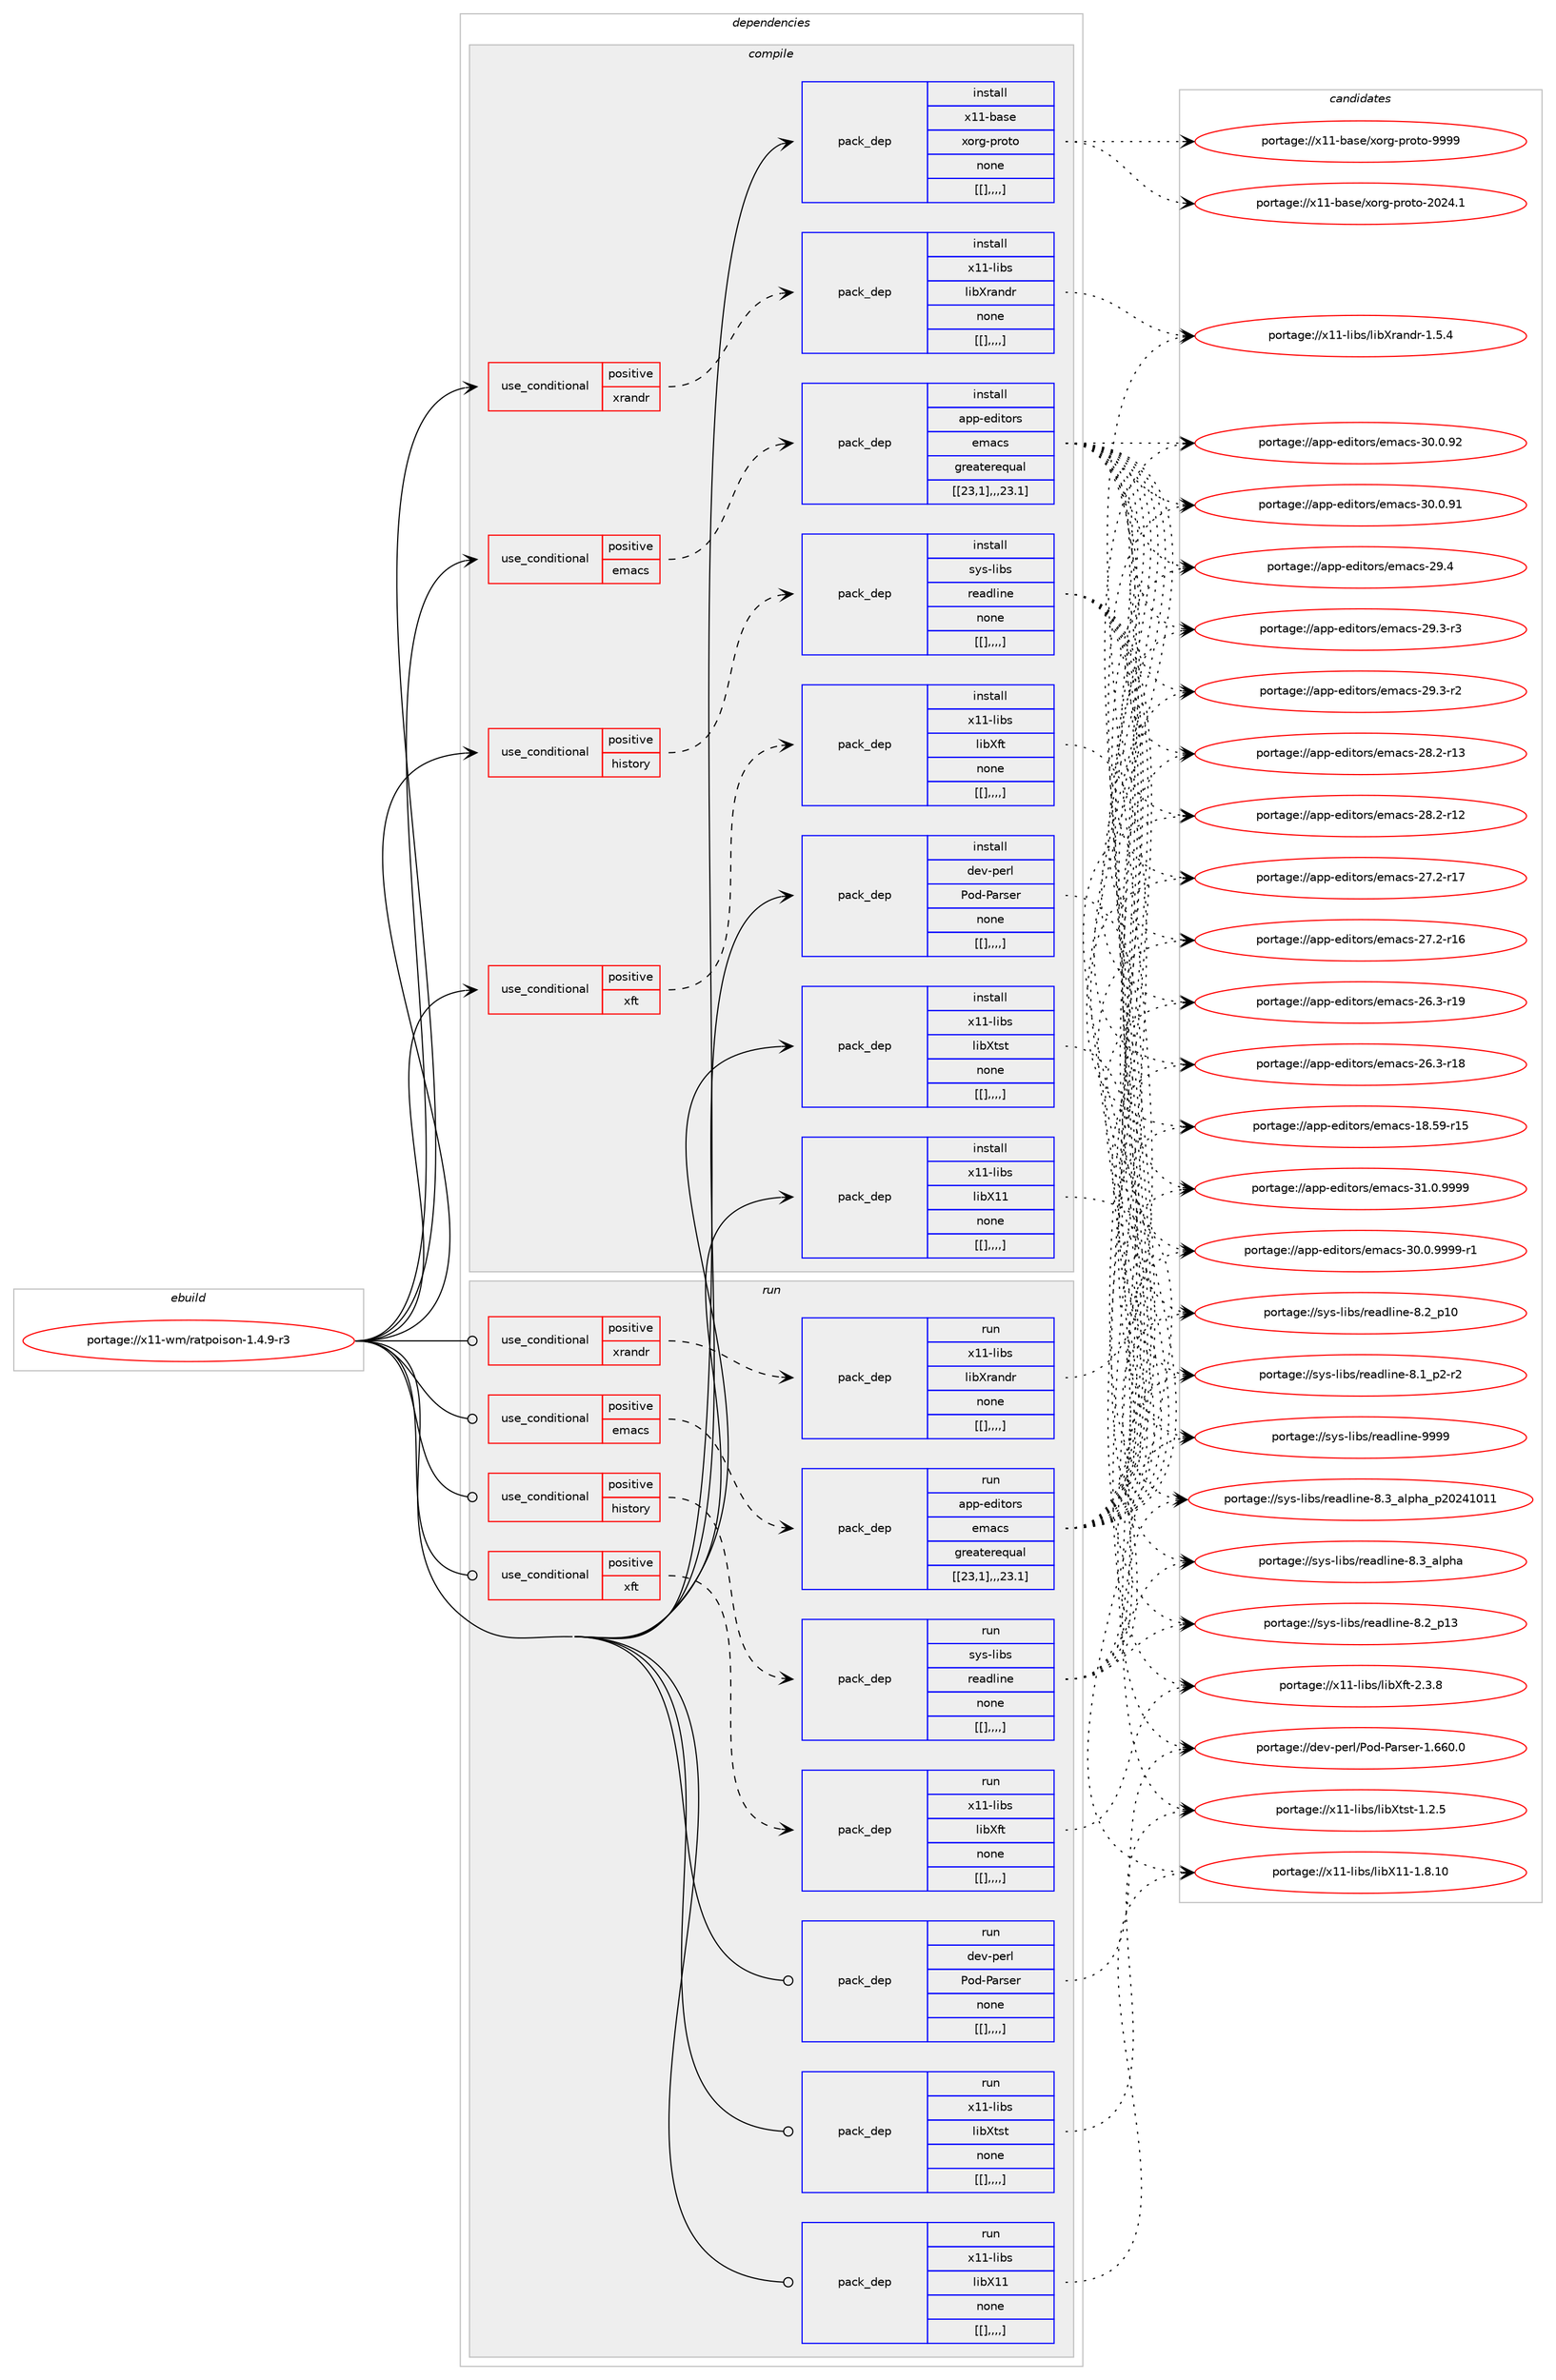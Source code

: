 digraph prolog {

# *************
# Graph options
# *************

newrank=true;
concentrate=true;
compound=true;
graph [rankdir=LR,fontname=Helvetica,fontsize=10,ranksep=1.5];#, ranksep=2.5, nodesep=0.2];
edge  [arrowhead=vee];
node  [fontname=Helvetica,fontsize=10];

# **********
# The ebuild
# **********

subgraph cluster_leftcol {
color=gray;
label=<<i>ebuild</i>>;
id [label="portage://x11-wm/ratpoison-1.4.9-r3", color=red, width=4, href="../x11-wm/ratpoison-1.4.9-r3.svg"];
}

# ****************
# The dependencies
# ****************

subgraph cluster_midcol {
color=gray;
label=<<i>dependencies</i>>;
subgraph cluster_compile {
fillcolor="#eeeeee";
style=filled;
label=<<i>compile</i>>;
subgraph cond130734 {
dependency493386 [label=<<TABLE BORDER="0" CELLBORDER="1" CELLSPACING="0" CELLPADDING="4"><TR><TD ROWSPAN="3" CELLPADDING="10">use_conditional</TD></TR><TR><TD>positive</TD></TR><TR><TD>emacs</TD></TR></TABLE>>, shape=none, color=red];
subgraph pack358944 {
dependency493431 [label=<<TABLE BORDER="0" CELLBORDER="1" CELLSPACING="0" CELLPADDING="4" WIDTH="220"><TR><TD ROWSPAN="6" CELLPADDING="30">pack_dep</TD></TR><TR><TD WIDTH="110">install</TD></TR><TR><TD>app-editors</TD></TR><TR><TD>emacs</TD></TR><TR><TD>greaterequal</TD></TR><TR><TD>[[23,1],,,23.1]</TD></TR></TABLE>>, shape=none, color=blue];
}
dependency493386:e -> dependency493431:w [weight=20,style="dashed",arrowhead="vee"];
}
id:e -> dependency493386:w [weight=20,style="solid",arrowhead="vee"];
subgraph cond130758 {
dependency493475 [label=<<TABLE BORDER="0" CELLBORDER="1" CELLSPACING="0" CELLPADDING="4"><TR><TD ROWSPAN="3" CELLPADDING="10">use_conditional</TD></TR><TR><TD>positive</TD></TR><TR><TD>history</TD></TR></TABLE>>, shape=none, color=red];
subgraph pack359027 {
dependency493503 [label=<<TABLE BORDER="0" CELLBORDER="1" CELLSPACING="0" CELLPADDING="4" WIDTH="220"><TR><TD ROWSPAN="6" CELLPADDING="30">pack_dep</TD></TR><TR><TD WIDTH="110">install</TD></TR><TR><TD>sys-libs</TD></TR><TR><TD>readline</TD></TR><TR><TD>none</TD></TR><TR><TD>[[],,,,]</TD></TR></TABLE>>, shape=none, color=blue];
}
dependency493475:e -> dependency493503:w [weight=20,style="dashed",arrowhead="vee"];
}
id:e -> dependency493475:w [weight=20,style="solid",arrowhead="vee"];
subgraph cond130784 {
dependency493556 [label=<<TABLE BORDER="0" CELLBORDER="1" CELLSPACING="0" CELLPADDING="4"><TR><TD ROWSPAN="3" CELLPADDING="10">use_conditional</TD></TR><TR><TD>positive</TD></TR><TR><TD>xft</TD></TR></TABLE>>, shape=none, color=red];
subgraph pack359064 {
dependency493629 [label=<<TABLE BORDER="0" CELLBORDER="1" CELLSPACING="0" CELLPADDING="4" WIDTH="220"><TR><TD ROWSPAN="6" CELLPADDING="30">pack_dep</TD></TR><TR><TD WIDTH="110">install</TD></TR><TR><TD>x11-libs</TD></TR><TR><TD>libXft</TD></TR><TR><TD>none</TD></TR><TR><TD>[[],,,,]</TD></TR></TABLE>>, shape=none, color=blue];
}
dependency493556:e -> dependency493629:w [weight=20,style="dashed",arrowhead="vee"];
}
id:e -> dependency493556:w [weight=20,style="solid",arrowhead="vee"];
subgraph cond130818 {
dependency493660 [label=<<TABLE BORDER="0" CELLBORDER="1" CELLSPACING="0" CELLPADDING="4"><TR><TD ROWSPAN="3" CELLPADDING="10">use_conditional</TD></TR><TR><TD>positive</TD></TR><TR><TD>xrandr</TD></TR></TABLE>>, shape=none, color=red];
subgraph pack359131 {
dependency493685 [label=<<TABLE BORDER="0" CELLBORDER="1" CELLSPACING="0" CELLPADDING="4" WIDTH="220"><TR><TD ROWSPAN="6" CELLPADDING="30">pack_dep</TD></TR><TR><TD WIDTH="110">install</TD></TR><TR><TD>x11-libs</TD></TR><TR><TD>libXrandr</TD></TR><TR><TD>none</TD></TR><TR><TD>[[],,,,]</TD></TR></TABLE>>, shape=none, color=blue];
}
dependency493660:e -> dependency493685:w [weight=20,style="dashed",arrowhead="vee"];
}
id:e -> dependency493660:w [weight=20,style="solid",arrowhead="vee"];
subgraph pack359146 {
dependency493709 [label=<<TABLE BORDER="0" CELLBORDER="1" CELLSPACING="0" CELLPADDING="4" WIDTH="220"><TR><TD ROWSPAN="6" CELLPADDING="30">pack_dep</TD></TR><TR><TD WIDTH="110">install</TD></TR><TR><TD>dev-perl</TD></TR><TR><TD>Pod-Parser</TD></TR><TR><TD>none</TD></TR><TR><TD>[[],,,,]</TD></TR></TABLE>>, shape=none, color=blue];
}
id:e -> dependency493709:w [weight=20,style="solid",arrowhead="vee"];
subgraph pack359192 {
dependency493822 [label=<<TABLE BORDER="0" CELLBORDER="1" CELLSPACING="0" CELLPADDING="4" WIDTH="220"><TR><TD ROWSPAN="6" CELLPADDING="30">pack_dep</TD></TR><TR><TD WIDTH="110">install</TD></TR><TR><TD>x11-base</TD></TR><TR><TD>xorg-proto</TD></TR><TR><TD>none</TD></TR><TR><TD>[[],,,,]</TD></TR></TABLE>>, shape=none, color=blue];
}
id:e -> dependency493822:w [weight=20,style="solid",arrowhead="vee"];
subgraph pack359290 {
dependency493890 [label=<<TABLE BORDER="0" CELLBORDER="1" CELLSPACING="0" CELLPADDING="4" WIDTH="220"><TR><TD ROWSPAN="6" CELLPADDING="30">pack_dep</TD></TR><TR><TD WIDTH="110">install</TD></TR><TR><TD>x11-libs</TD></TR><TR><TD>libX11</TD></TR><TR><TD>none</TD></TR><TR><TD>[[],,,,]</TD></TR></TABLE>>, shape=none, color=blue];
}
id:e -> dependency493890:w [weight=20,style="solid",arrowhead="vee"];
subgraph pack359329 {
dependency493957 [label=<<TABLE BORDER="0" CELLBORDER="1" CELLSPACING="0" CELLPADDING="4" WIDTH="220"><TR><TD ROWSPAN="6" CELLPADDING="30">pack_dep</TD></TR><TR><TD WIDTH="110">install</TD></TR><TR><TD>x11-libs</TD></TR><TR><TD>libXtst</TD></TR><TR><TD>none</TD></TR><TR><TD>[[],,,,]</TD></TR></TABLE>>, shape=none, color=blue];
}
id:e -> dependency493957:w [weight=20,style="solid",arrowhead="vee"];
}
subgraph cluster_compileandrun {
fillcolor="#eeeeee";
style=filled;
label=<<i>compile and run</i>>;
}
subgraph cluster_run {
fillcolor="#eeeeee";
style=filled;
label=<<i>run</i>>;
subgraph cond130897 {
dependency493963 [label=<<TABLE BORDER="0" CELLBORDER="1" CELLSPACING="0" CELLPADDING="4"><TR><TD ROWSPAN="3" CELLPADDING="10">use_conditional</TD></TR><TR><TD>positive</TD></TR><TR><TD>emacs</TD></TR></TABLE>>, shape=none, color=red];
subgraph pack359366 {
dependency493968 [label=<<TABLE BORDER="0" CELLBORDER="1" CELLSPACING="0" CELLPADDING="4" WIDTH="220"><TR><TD ROWSPAN="6" CELLPADDING="30">pack_dep</TD></TR><TR><TD WIDTH="110">run</TD></TR><TR><TD>app-editors</TD></TR><TR><TD>emacs</TD></TR><TR><TD>greaterequal</TD></TR><TR><TD>[[23,1],,,23.1]</TD></TR></TABLE>>, shape=none, color=blue];
}
dependency493963:e -> dependency493968:w [weight=20,style="dashed",arrowhead="vee"];
}
id:e -> dependency493963:w [weight=20,style="solid",arrowhead="odot"];
subgraph cond130900 {
dependency493975 [label=<<TABLE BORDER="0" CELLBORDER="1" CELLSPACING="0" CELLPADDING="4"><TR><TD ROWSPAN="3" CELLPADDING="10">use_conditional</TD></TR><TR><TD>positive</TD></TR><TR><TD>history</TD></TR></TABLE>>, shape=none, color=red];
subgraph pack359373 {
dependency494040 [label=<<TABLE BORDER="0" CELLBORDER="1" CELLSPACING="0" CELLPADDING="4" WIDTH="220"><TR><TD ROWSPAN="6" CELLPADDING="30">pack_dep</TD></TR><TR><TD WIDTH="110">run</TD></TR><TR><TD>sys-libs</TD></TR><TR><TD>readline</TD></TR><TR><TD>none</TD></TR><TR><TD>[[],,,,]</TD></TR></TABLE>>, shape=none, color=blue];
}
dependency493975:e -> dependency494040:w [weight=20,style="dashed",arrowhead="vee"];
}
id:e -> dependency493975:w [weight=20,style="solid",arrowhead="odot"];
subgraph cond130917 {
dependency494049 [label=<<TABLE BORDER="0" CELLBORDER="1" CELLSPACING="0" CELLPADDING="4"><TR><TD ROWSPAN="3" CELLPADDING="10">use_conditional</TD></TR><TR><TD>positive</TD></TR><TR><TD>xft</TD></TR></TABLE>>, shape=none, color=red];
subgraph pack359435 {
dependency494054 [label=<<TABLE BORDER="0" CELLBORDER="1" CELLSPACING="0" CELLPADDING="4" WIDTH="220"><TR><TD ROWSPAN="6" CELLPADDING="30">pack_dep</TD></TR><TR><TD WIDTH="110">run</TD></TR><TR><TD>x11-libs</TD></TR><TR><TD>libXft</TD></TR><TR><TD>none</TD></TR><TR><TD>[[],,,,]</TD></TR></TABLE>>, shape=none, color=blue];
}
dependency494049:e -> dependency494054:w [weight=20,style="dashed",arrowhead="vee"];
}
id:e -> dependency494049:w [weight=20,style="solid",arrowhead="odot"];
subgraph cond130928 {
dependency494105 [label=<<TABLE BORDER="0" CELLBORDER="1" CELLSPACING="0" CELLPADDING="4"><TR><TD ROWSPAN="3" CELLPADDING="10">use_conditional</TD></TR><TR><TD>positive</TD></TR><TR><TD>xrandr</TD></TR></TABLE>>, shape=none, color=red];
subgraph pack359494 {
dependency494131 [label=<<TABLE BORDER="0" CELLBORDER="1" CELLSPACING="0" CELLPADDING="4" WIDTH="220"><TR><TD ROWSPAN="6" CELLPADDING="30">pack_dep</TD></TR><TR><TD WIDTH="110">run</TD></TR><TR><TD>x11-libs</TD></TR><TR><TD>libXrandr</TD></TR><TR><TD>none</TD></TR><TR><TD>[[],,,,]</TD></TR></TABLE>>, shape=none, color=blue];
}
dependency494105:e -> dependency494131:w [weight=20,style="dashed",arrowhead="vee"];
}
id:e -> dependency494105:w [weight=20,style="solid",arrowhead="odot"];
subgraph pack359497 {
dependency494158 [label=<<TABLE BORDER="0" CELLBORDER="1" CELLSPACING="0" CELLPADDING="4" WIDTH="220"><TR><TD ROWSPAN="6" CELLPADDING="30">pack_dep</TD></TR><TR><TD WIDTH="110">run</TD></TR><TR><TD>dev-perl</TD></TR><TR><TD>Pod-Parser</TD></TR><TR><TD>none</TD></TR><TR><TD>[[],,,,]</TD></TR></TABLE>>, shape=none, color=blue];
}
id:e -> dependency494158:w [weight=20,style="solid",arrowhead="odot"];
subgraph pack359540 {
dependency494235 [label=<<TABLE BORDER="0" CELLBORDER="1" CELLSPACING="0" CELLPADDING="4" WIDTH="220"><TR><TD ROWSPAN="6" CELLPADDING="30">pack_dep</TD></TR><TR><TD WIDTH="110">run</TD></TR><TR><TD>x11-libs</TD></TR><TR><TD>libX11</TD></TR><TR><TD>none</TD></TR><TR><TD>[[],,,,]</TD></TR></TABLE>>, shape=none, color=blue];
}
id:e -> dependency494235:w [weight=20,style="solid",arrowhead="odot"];
subgraph pack359582 {
dependency494263 [label=<<TABLE BORDER="0" CELLBORDER="1" CELLSPACING="0" CELLPADDING="4" WIDTH="220"><TR><TD ROWSPAN="6" CELLPADDING="30">pack_dep</TD></TR><TR><TD WIDTH="110">run</TD></TR><TR><TD>x11-libs</TD></TR><TR><TD>libXtst</TD></TR><TR><TD>none</TD></TR><TR><TD>[[],,,,]</TD></TR></TABLE>>, shape=none, color=blue];
}
id:e -> dependency494263:w [weight=20,style="solid",arrowhead="odot"];
}
}

# **************
# The candidates
# **************

subgraph cluster_choices {
rank=same;
color=gray;
label=<<i>candidates</i>>;

subgraph choice358769 {
color=black;
nodesep=1;
choice971121124510110010511611111411547101109979911545514946484657575757 [label="portage://app-editors/emacs-31.0.9999", color=red, width=4,href="../app-editors/emacs-31.0.9999.svg"];
choice9711211245101100105116111114115471011099799115455148464846575757574511449 [label="portage://app-editors/emacs-30.0.9999-r1", color=red, width=4,href="../app-editors/emacs-30.0.9999-r1.svg"];
choice97112112451011001051161111141154710110997991154551484648465750 [label="portage://app-editors/emacs-30.0.92", color=red, width=4,href="../app-editors/emacs-30.0.92.svg"];
choice97112112451011001051161111141154710110997991154551484648465749 [label="portage://app-editors/emacs-30.0.91", color=red, width=4,href="../app-editors/emacs-30.0.91.svg"];
choice97112112451011001051161111141154710110997991154550574652 [label="portage://app-editors/emacs-29.4", color=red, width=4,href="../app-editors/emacs-29.4.svg"];
choice971121124510110010511611111411547101109979911545505746514511451 [label="portage://app-editors/emacs-29.3-r3", color=red, width=4,href="../app-editors/emacs-29.3-r3.svg"];
choice971121124510110010511611111411547101109979911545505746514511450 [label="portage://app-editors/emacs-29.3-r2", color=red, width=4,href="../app-editors/emacs-29.3-r2.svg"];
choice97112112451011001051161111141154710110997991154550564650451144951 [label="portage://app-editors/emacs-28.2-r13", color=red, width=4,href="../app-editors/emacs-28.2-r13.svg"];
choice97112112451011001051161111141154710110997991154550564650451144950 [label="portage://app-editors/emacs-28.2-r12", color=red, width=4,href="../app-editors/emacs-28.2-r12.svg"];
choice97112112451011001051161111141154710110997991154550554650451144955 [label="portage://app-editors/emacs-27.2-r17", color=red, width=4,href="../app-editors/emacs-27.2-r17.svg"];
choice97112112451011001051161111141154710110997991154550554650451144954 [label="portage://app-editors/emacs-27.2-r16", color=red, width=4,href="../app-editors/emacs-27.2-r16.svg"];
choice97112112451011001051161111141154710110997991154550544651451144957 [label="portage://app-editors/emacs-26.3-r19", color=red, width=4,href="../app-editors/emacs-26.3-r19.svg"];
choice97112112451011001051161111141154710110997991154550544651451144956 [label="portage://app-editors/emacs-26.3-r18", color=red, width=4,href="../app-editors/emacs-26.3-r18.svg"];
choice9711211245101100105116111114115471011099799115454956465357451144953 [label="portage://app-editors/emacs-18.59-r15", color=red, width=4,href="../app-editors/emacs-18.59-r15.svg"];
dependency493431:e -> choice971121124510110010511611111411547101109979911545514946484657575757:w [style=dotted,weight="100"];
dependency493431:e -> choice9711211245101100105116111114115471011099799115455148464846575757574511449:w [style=dotted,weight="100"];
dependency493431:e -> choice97112112451011001051161111141154710110997991154551484648465750:w [style=dotted,weight="100"];
dependency493431:e -> choice97112112451011001051161111141154710110997991154551484648465749:w [style=dotted,weight="100"];
dependency493431:e -> choice97112112451011001051161111141154710110997991154550574652:w [style=dotted,weight="100"];
dependency493431:e -> choice971121124510110010511611111411547101109979911545505746514511451:w [style=dotted,weight="100"];
dependency493431:e -> choice971121124510110010511611111411547101109979911545505746514511450:w [style=dotted,weight="100"];
dependency493431:e -> choice97112112451011001051161111141154710110997991154550564650451144951:w [style=dotted,weight="100"];
dependency493431:e -> choice97112112451011001051161111141154710110997991154550564650451144950:w [style=dotted,weight="100"];
dependency493431:e -> choice97112112451011001051161111141154710110997991154550554650451144955:w [style=dotted,weight="100"];
dependency493431:e -> choice97112112451011001051161111141154710110997991154550554650451144954:w [style=dotted,weight="100"];
dependency493431:e -> choice97112112451011001051161111141154710110997991154550544651451144957:w [style=dotted,weight="100"];
dependency493431:e -> choice97112112451011001051161111141154710110997991154550544651451144956:w [style=dotted,weight="100"];
dependency493431:e -> choice9711211245101100105116111114115471011099799115454956465357451144953:w [style=dotted,weight="100"];
}
subgraph choice358786 {
color=black;
nodesep=1;
choice115121115451081059811547114101971001081051101014557575757 [label="portage://sys-libs/readline-9999", color=red, width=4,href="../sys-libs/readline-9999.svg"];
choice1151211154510810598115471141019710010810511010145564651959710811210497951125048505249484949 [label="portage://sys-libs/readline-8.3_alpha_p20241011", color=red, width=4,href="../sys-libs/readline-8.3_alpha_p20241011.svg"];
choice1151211154510810598115471141019710010810511010145564651959710811210497 [label="portage://sys-libs/readline-8.3_alpha", color=red, width=4,href="../sys-libs/readline-8.3_alpha.svg"];
choice1151211154510810598115471141019710010810511010145564650951124951 [label="portage://sys-libs/readline-8.2_p13", color=red, width=4,href="../sys-libs/readline-8.2_p13.svg"];
choice1151211154510810598115471141019710010810511010145564650951124948 [label="portage://sys-libs/readline-8.2_p10", color=red, width=4,href="../sys-libs/readline-8.2_p10.svg"];
choice115121115451081059811547114101971001081051101014556464995112504511450 [label="portage://sys-libs/readline-8.1_p2-r2", color=red, width=4,href="../sys-libs/readline-8.1_p2-r2.svg"];
dependency493503:e -> choice115121115451081059811547114101971001081051101014557575757:w [style=dotted,weight="100"];
dependency493503:e -> choice1151211154510810598115471141019710010810511010145564651959710811210497951125048505249484949:w [style=dotted,weight="100"];
dependency493503:e -> choice1151211154510810598115471141019710010810511010145564651959710811210497:w [style=dotted,weight="100"];
dependency493503:e -> choice1151211154510810598115471141019710010810511010145564650951124951:w [style=dotted,weight="100"];
dependency493503:e -> choice1151211154510810598115471141019710010810511010145564650951124948:w [style=dotted,weight="100"];
dependency493503:e -> choice115121115451081059811547114101971001081051101014556464995112504511450:w [style=dotted,weight="100"];
}
subgraph choice358789 {
color=black;
nodesep=1;
choice12049494510810598115471081059888102116455046514656 [label="portage://x11-libs/libXft-2.3.8", color=red, width=4,href="../x11-libs/libXft-2.3.8.svg"];
dependency493629:e -> choice12049494510810598115471081059888102116455046514656:w [style=dotted,weight="100"];
}
subgraph choice358790 {
color=black;
nodesep=1;
choice1204949451081059811547108105988811497110100114454946534652 [label="portage://x11-libs/libXrandr-1.5.4", color=red, width=4,href="../x11-libs/libXrandr-1.5.4.svg"];
dependency493685:e -> choice1204949451081059811547108105988811497110100114454946534652:w [style=dotted,weight="100"];
}
subgraph choice358791 {
color=black;
nodesep=1;
choice1001011184511210111410847801111004580971141151011144549465454484648 [label="portage://dev-perl/Pod-Parser-1.660.0", color=red, width=4,href="../dev-perl/Pod-Parser-1.660.0.svg"];
dependency493709:e -> choice1001011184511210111410847801111004580971141151011144549465454484648:w [style=dotted,weight="100"];
}
subgraph choice358799 {
color=black;
nodesep=1;
choice120494945989711510147120111114103451121141111161114557575757 [label="portage://x11-base/xorg-proto-9999", color=red, width=4,href="../x11-base/xorg-proto-9999.svg"];
choice1204949459897115101471201111141034511211411111611145504850524649 [label="portage://x11-base/xorg-proto-2024.1", color=red, width=4,href="../x11-base/xorg-proto-2024.1.svg"];
dependency493822:e -> choice120494945989711510147120111114103451121141111161114557575757:w [style=dotted,weight="100"];
dependency493822:e -> choice1204949459897115101471201111141034511211411111611145504850524649:w [style=dotted,weight="100"];
}
subgraph choice358815 {
color=black;
nodesep=1;
choice12049494510810598115471081059888494945494656464948 [label="portage://x11-libs/libX11-1.8.10", color=red, width=4,href="../x11-libs/libX11-1.8.10.svg"];
dependency493890:e -> choice12049494510810598115471081059888494945494656464948:w [style=dotted,weight="100"];
}
subgraph choice358816 {
color=black;
nodesep=1;
choice12049494510810598115471081059888116115116454946504653 [label="portage://x11-libs/libXtst-1.2.5", color=red, width=4,href="../x11-libs/libXtst-1.2.5.svg"];
dependency493957:e -> choice12049494510810598115471081059888116115116454946504653:w [style=dotted,weight="100"];
}
subgraph choice358834 {
color=black;
nodesep=1;
choice971121124510110010511611111411547101109979911545514946484657575757 [label="portage://app-editors/emacs-31.0.9999", color=red, width=4,href="../app-editors/emacs-31.0.9999.svg"];
choice9711211245101100105116111114115471011099799115455148464846575757574511449 [label="portage://app-editors/emacs-30.0.9999-r1", color=red, width=4,href="../app-editors/emacs-30.0.9999-r1.svg"];
choice97112112451011001051161111141154710110997991154551484648465750 [label="portage://app-editors/emacs-30.0.92", color=red, width=4,href="../app-editors/emacs-30.0.92.svg"];
choice97112112451011001051161111141154710110997991154551484648465749 [label="portage://app-editors/emacs-30.0.91", color=red, width=4,href="../app-editors/emacs-30.0.91.svg"];
choice97112112451011001051161111141154710110997991154550574652 [label="portage://app-editors/emacs-29.4", color=red, width=4,href="../app-editors/emacs-29.4.svg"];
choice971121124510110010511611111411547101109979911545505746514511451 [label="portage://app-editors/emacs-29.3-r3", color=red, width=4,href="../app-editors/emacs-29.3-r3.svg"];
choice971121124510110010511611111411547101109979911545505746514511450 [label="portage://app-editors/emacs-29.3-r2", color=red, width=4,href="../app-editors/emacs-29.3-r2.svg"];
choice97112112451011001051161111141154710110997991154550564650451144951 [label="portage://app-editors/emacs-28.2-r13", color=red, width=4,href="../app-editors/emacs-28.2-r13.svg"];
choice97112112451011001051161111141154710110997991154550564650451144950 [label="portage://app-editors/emacs-28.2-r12", color=red, width=4,href="../app-editors/emacs-28.2-r12.svg"];
choice97112112451011001051161111141154710110997991154550554650451144955 [label="portage://app-editors/emacs-27.2-r17", color=red, width=4,href="../app-editors/emacs-27.2-r17.svg"];
choice97112112451011001051161111141154710110997991154550554650451144954 [label="portage://app-editors/emacs-27.2-r16", color=red, width=4,href="../app-editors/emacs-27.2-r16.svg"];
choice97112112451011001051161111141154710110997991154550544651451144957 [label="portage://app-editors/emacs-26.3-r19", color=red, width=4,href="../app-editors/emacs-26.3-r19.svg"];
choice97112112451011001051161111141154710110997991154550544651451144956 [label="portage://app-editors/emacs-26.3-r18", color=red, width=4,href="../app-editors/emacs-26.3-r18.svg"];
choice9711211245101100105116111114115471011099799115454956465357451144953 [label="portage://app-editors/emacs-18.59-r15", color=red, width=4,href="../app-editors/emacs-18.59-r15.svg"];
dependency493968:e -> choice971121124510110010511611111411547101109979911545514946484657575757:w [style=dotted,weight="100"];
dependency493968:e -> choice9711211245101100105116111114115471011099799115455148464846575757574511449:w [style=dotted,weight="100"];
dependency493968:e -> choice97112112451011001051161111141154710110997991154551484648465750:w [style=dotted,weight="100"];
dependency493968:e -> choice97112112451011001051161111141154710110997991154551484648465749:w [style=dotted,weight="100"];
dependency493968:e -> choice97112112451011001051161111141154710110997991154550574652:w [style=dotted,weight="100"];
dependency493968:e -> choice971121124510110010511611111411547101109979911545505746514511451:w [style=dotted,weight="100"];
dependency493968:e -> choice971121124510110010511611111411547101109979911545505746514511450:w [style=dotted,weight="100"];
dependency493968:e -> choice97112112451011001051161111141154710110997991154550564650451144951:w [style=dotted,weight="100"];
dependency493968:e -> choice97112112451011001051161111141154710110997991154550564650451144950:w [style=dotted,weight="100"];
dependency493968:e -> choice97112112451011001051161111141154710110997991154550554650451144955:w [style=dotted,weight="100"];
dependency493968:e -> choice97112112451011001051161111141154710110997991154550554650451144954:w [style=dotted,weight="100"];
dependency493968:e -> choice97112112451011001051161111141154710110997991154550544651451144957:w [style=dotted,weight="100"];
dependency493968:e -> choice97112112451011001051161111141154710110997991154550544651451144956:w [style=dotted,weight="100"];
dependency493968:e -> choice9711211245101100105116111114115471011099799115454956465357451144953:w [style=dotted,weight="100"];
}
subgraph choice358862 {
color=black;
nodesep=1;
choice115121115451081059811547114101971001081051101014557575757 [label="portage://sys-libs/readline-9999", color=red, width=4,href="../sys-libs/readline-9999.svg"];
choice1151211154510810598115471141019710010810511010145564651959710811210497951125048505249484949 [label="portage://sys-libs/readline-8.3_alpha_p20241011", color=red, width=4,href="../sys-libs/readline-8.3_alpha_p20241011.svg"];
choice1151211154510810598115471141019710010810511010145564651959710811210497 [label="portage://sys-libs/readline-8.3_alpha", color=red, width=4,href="../sys-libs/readline-8.3_alpha.svg"];
choice1151211154510810598115471141019710010810511010145564650951124951 [label="portage://sys-libs/readline-8.2_p13", color=red, width=4,href="../sys-libs/readline-8.2_p13.svg"];
choice1151211154510810598115471141019710010810511010145564650951124948 [label="portage://sys-libs/readline-8.2_p10", color=red, width=4,href="../sys-libs/readline-8.2_p10.svg"];
choice115121115451081059811547114101971001081051101014556464995112504511450 [label="portage://sys-libs/readline-8.1_p2-r2", color=red, width=4,href="../sys-libs/readline-8.1_p2-r2.svg"];
dependency494040:e -> choice115121115451081059811547114101971001081051101014557575757:w [style=dotted,weight="100"];
dependency494040:e -> choice1151211154510810598115471141019710010810511010145564651959710811210497951125048505249484949:w [style=dotted,weight="100"];
dependency494040:e -> choice1151211154510810598115471141019710010810511010145564651959710811210497:w [style=dotted,weight="100"];
dependency494040:e -> choice1151211154510810598115471141019710010810511010145564650951124951:w [style=dotted,weight="100"];
dependency494040:e -> choice1151211154510810598115471141019710010810511010145564650951124948:w [style=dotted,weight="100"];
dependency494040:e -> choice115121115451081059811547114101971001081051101014556464995112504511450:w [style=dotted,weight="100"];
}
subgraph choice358880 {
color=black;
nodesep=1;
choice12049494510810598115471081059888102116455046514656 [label="portage://x11-libs/libXft-2.3.8", color=red, width=4,href="../x11-libs/libXft-2.3.8.svg"];
dependency494054:e -> choice12049494510810598115471081059888102116455046514656:w [style=dotted,weight="100"];
}
subgraph choice358883 {
color=black;
nodesep=1;
choice1204949451081059811547108105988811497110100114454946534652 [label="portage://x11-libs/libXrandr-1.5.4", color=red, width=4,href="../x11-libs/libXrandr-1.5.4.svg"];
dependency494131:e -> choice1204949451081059811547108105988811497110100114454946534652:w [style=dotted,weight="100"];
}
subgraph choice358914 {
color=black;
nodesep=1;
choice1001011184511210111410847801111004580971141151011144549465454484648 [label="portage://dev-perl/Pod-Parser-1.660.0", color=red, width=4,href="../dev-perl/Pod-Parser-1.660.0.svg"];
dependency494158:e -> choice1001011184511210111410847801111004580971141151011144549465454484648:w [style=dotted,weight="100"];
}
subgraph choice358925 {
color=black;
nodesep=1;
choice12049494510810598115471081059888494945494656464948 [label="portage://x11-libs/libX11-1.8.10", color=red, width=4,href="../x11-libs/libX11-1.8.10.svg"];
dependency494235:e -> choice12049494510810598115471081059888494945494656464948:w [style=dotted,weight="100"];
}
subgraph choice358934 {
color=black;
nodesep=1;
choice12049494510810598115471081059888116115116454946504653 [label="portage://x11-libs/libXtst-1.2.5", color=red, width=4,href="../x11-libs/libXtst-1.2.5.svg"];
dependency494263:e -> choice12049494510810598115471081059888116115116454946504653:w [style=dotted,weight="100"];
}
}

}
